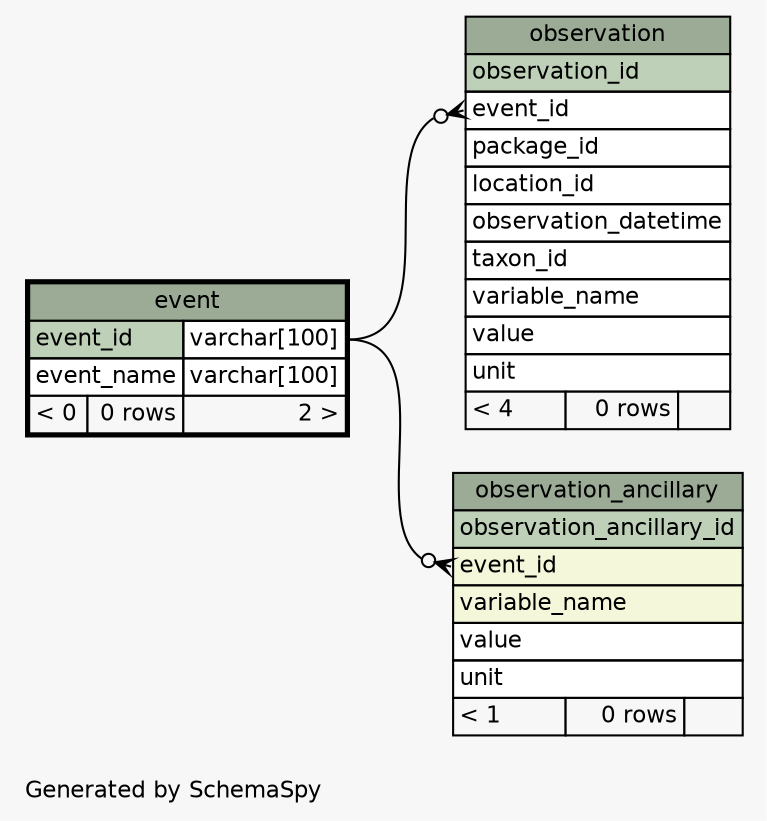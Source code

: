 // dot 2.38.0 on Mac OS X 10.11.6
// SchemaSpy rev 590
digraph "oneDegreeRelationshipsDiagram" {
  graph [
    rankdir="RL"
    bgcolor="#f7f7f7"
    label="\nGenerated by SchemaSpy"
    labeljust="l"
    nodesep="0.18"
    ranksep="0.46"
    fontname="Helvetica"
    fontsize="11"
  ];
  node [
    fontname="Helvetica"
    fontsize="11"
    shape="plaintext"
  ];
  edge [
    arrowsize="0.8"
  ];
  "observation":"event_id":w -> "event":"event_id.type":e [arrowhead=none dir=back arrowtail=crowodot];
  "observation_ancillary":"event_id":w -> "event":"event_id.type":e [arrowhead=none dir=back arrowtail=crowodot];
  "event" [
    label=<
    <TABLE BORDER="2" CELLBORDER="1" CELLSPACING="0" BGCOLOR="#ffffff">
      <TR><TD COLSPAN="3" BGCOLOR="#9bab96" ALIGN="CENTER">event</TD></TR>
      <TR><TD PORT="event_id" COLSPAN="2" BGCOLOR="#bed1b8" ALIGN="LEFT">event_id</TD><TD PORT="event_id.type" ALIGN="LEFT">varchar[100]</TD></TR>
      <TR><TD PORT="event_name" COLSPAN="2" ALIGN="LEFT">event_name</TD><TD PORT="event_name.type" ALIGN="LEFT">varchar[100]</TD></TR>
      <TR><TD ALIGN="LEFT" BGCOLOR="#f7f7f7">&lt; 0</TD><TD ALIGN="RIGHT" BGCOLOR="#f7f7f7">0 rows</TD><TD ALIGN="RIGHT" BGCOLOR="#f7f7f7">2 &gt;</TD></TR>
    </TABLE>>
    URL="event.html"
    tooltip="event"
  ];
  "observation" [
    label=<
    <TABLE BORDER="0" CELLBORDER="1" CELLSPACING="0" BGCOLOR="#ffffff">
      <TR><TD COLSPAN="3" BGCOLOR="#9bab96" ALIGN="CENTER">observation</TD></TR>
      <TR><TD PORT="observation_id" COLSPAN="3" BGCOLOR="#bed1b8" ALIGN="LEFT">observation_id</TD></TR>
      <TR><TD PORT="event_id" COLSPAN="3" ALIGN="LEFT">event_id</TD></TR>
      <TR><TD PORT="package_id" COLSPAN="3" ALIGN="LEFT">package_id</TD></TR>
      <TR><TD PORT="location_id" COLSPAN="3" ALIGN="LEFT">location_id</TD></TR>
      <TR><TD PORT="observation_datetime" COLSPAN="3" ALIGN="LEFT">observation_datetime</TD></TR>
      <TR><TD PORT="taxon_id" COLSPAN="3" ALIGN="LEFT">taxon_id</TD></TR>
      <TR><TD PORT="variable_name" COLSPAN="3" ALIGN="LEFT">variable_name</TD></TR>
      <TR><TD PORT="value" COLSPAN="3" ALIGN="LEFT">value</TD></TR>
      <TR><TD PORT="unit" COLSPAN="3" ALIGN="LEFT">unit</TD></TR>
      <TR><TD ALIGN="LEFT" BGCOLOR="#f7f7f7">&lt; 4</TD><TD ALIGN="RIGHT" BGCOLOR="#f7f7f7">0 rows</TD><TD ALIGN="RIGHT" BGCOLOR="#f7f7f7">  </TD></TR>
    </TABLE>>
    URL="observation.html"
    tooltip="observation"
  ];
  "observation_ancillary" [
    label=<
    <TABLE BORDER="0" CELLBORDER="1" CELLSPACING="0" BGCOLOR="#ffffff">
      <TR><TD COLSPAN="3" BGCOLOR="#9bab96" ALIGN="CENTER">observation_ancillary</TD></TR>
      <TR><TD PORT="observation_ancillary_id" COLSPAN="3" BGCOLOR="#bed1b8" ALIGN="LEFT">observation_ancillary_id</TD></TR>
      <TR><TD PORT="event_id" COLSPAN="3" BGCOLOR="#f4f7da" ALIGN="LEFT">event_id</TD></TR>
      <TR><TD PORT="variable_name" COLSPAN="3" BGCOLOR="#f4f7da" ALIGN="LEFT">variable_name</TD></TR>
      <TR><TD PORT="value" COLSPAN="3" ALIGN="LEFT">value</TD></TR>
      <TR><TD PORT="unit" COLSPAN="3" ALIGN="LEFT">unit</TD></TR>
      <TR><TD ALIGN="LEFT" BGCOLOR="#f7f7f7">&lt; 1</TD><TD ALIGN="RIGHT" BGCOLOR="#f7f7f7">0 rows</TD><TD ALIGN="RIGHT" BGCOLOR="#f7f7f7">  </TD></TR>
    </TABLE>>
    URL="observation_ancillary.html"
    tooltip="observation_ancillary"
  ];
}
